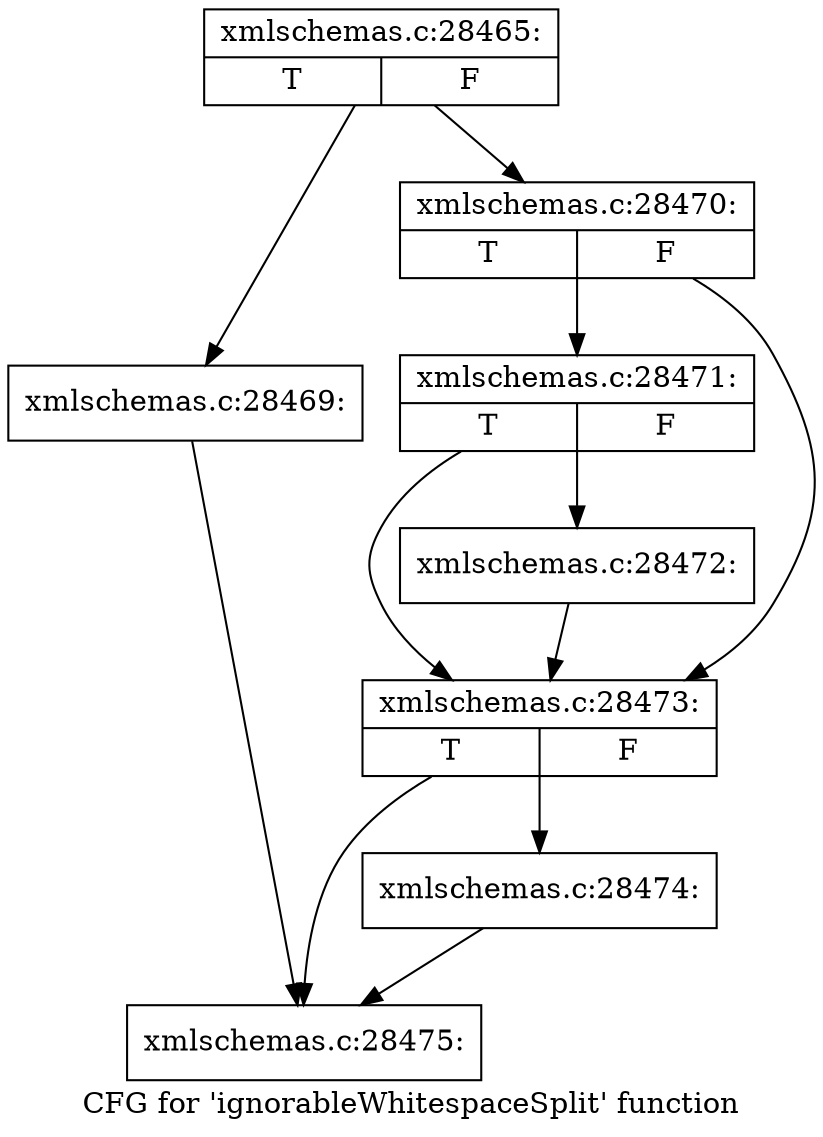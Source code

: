 digraph "CFG for 'ignorableWhitespaceSplit' function" {
	label="CFG for 'ignorableWhitespaceSplit' function";

	Node0x56dcd80 [shape=record,label="{xmlschemas.c:28465:|{<s0>T|<s1>F}}"];
	Node0x56dcd80 -> Node0x56e0700;
	Node0x56dcd80 -> Node0x56e0750;
	Node0x56e0700 [shape=record,label="{xmlschemas.c:28469:}"];
	Node0x56e0700 -> Node0x56e1bf0;
	Node0x56e0750 [shape=record,label="{xmlschemas.c:28470:|{<s0>T|<s1>F}}"];
	Node0x56e0750 -> Node0x56e0ba0;
	Node0x56e0750 -> Node0x56e0b50;
	Node0x56e0ba0 [shape=record,label="{xmlschemas.c:28471:|{<s0>T|<s1>F}}"];
	Node0x56e0ba0 -> Node0x56e0b00;
	Node0x56e0ba0 -> Node0x56e0b50;
	Node0x56e0b00 [shape=record,label="{xmlschemas.c:28472:}"];
	Node0x56e0b00 -> Node0x56e0b50;
	Node0x56e0b50 [shape=record,label="{xmlschemas.c:28473:|{<s0>T|<s1>F}}"];
	Node0x56e0b50 -> Node0x56e1ba0;
	Node0x56e0b50 -> Node0x56e1bf0;
	Node0x56e1ba0 [shape=record,label="{xmlschemas.c:28474:}"];
	Node0x56e1ba0 -> Node0x56e1bf0;
	Node0x56e1bf0 [shape=record,label="{xmlschemas.c:28475:}"];
}

